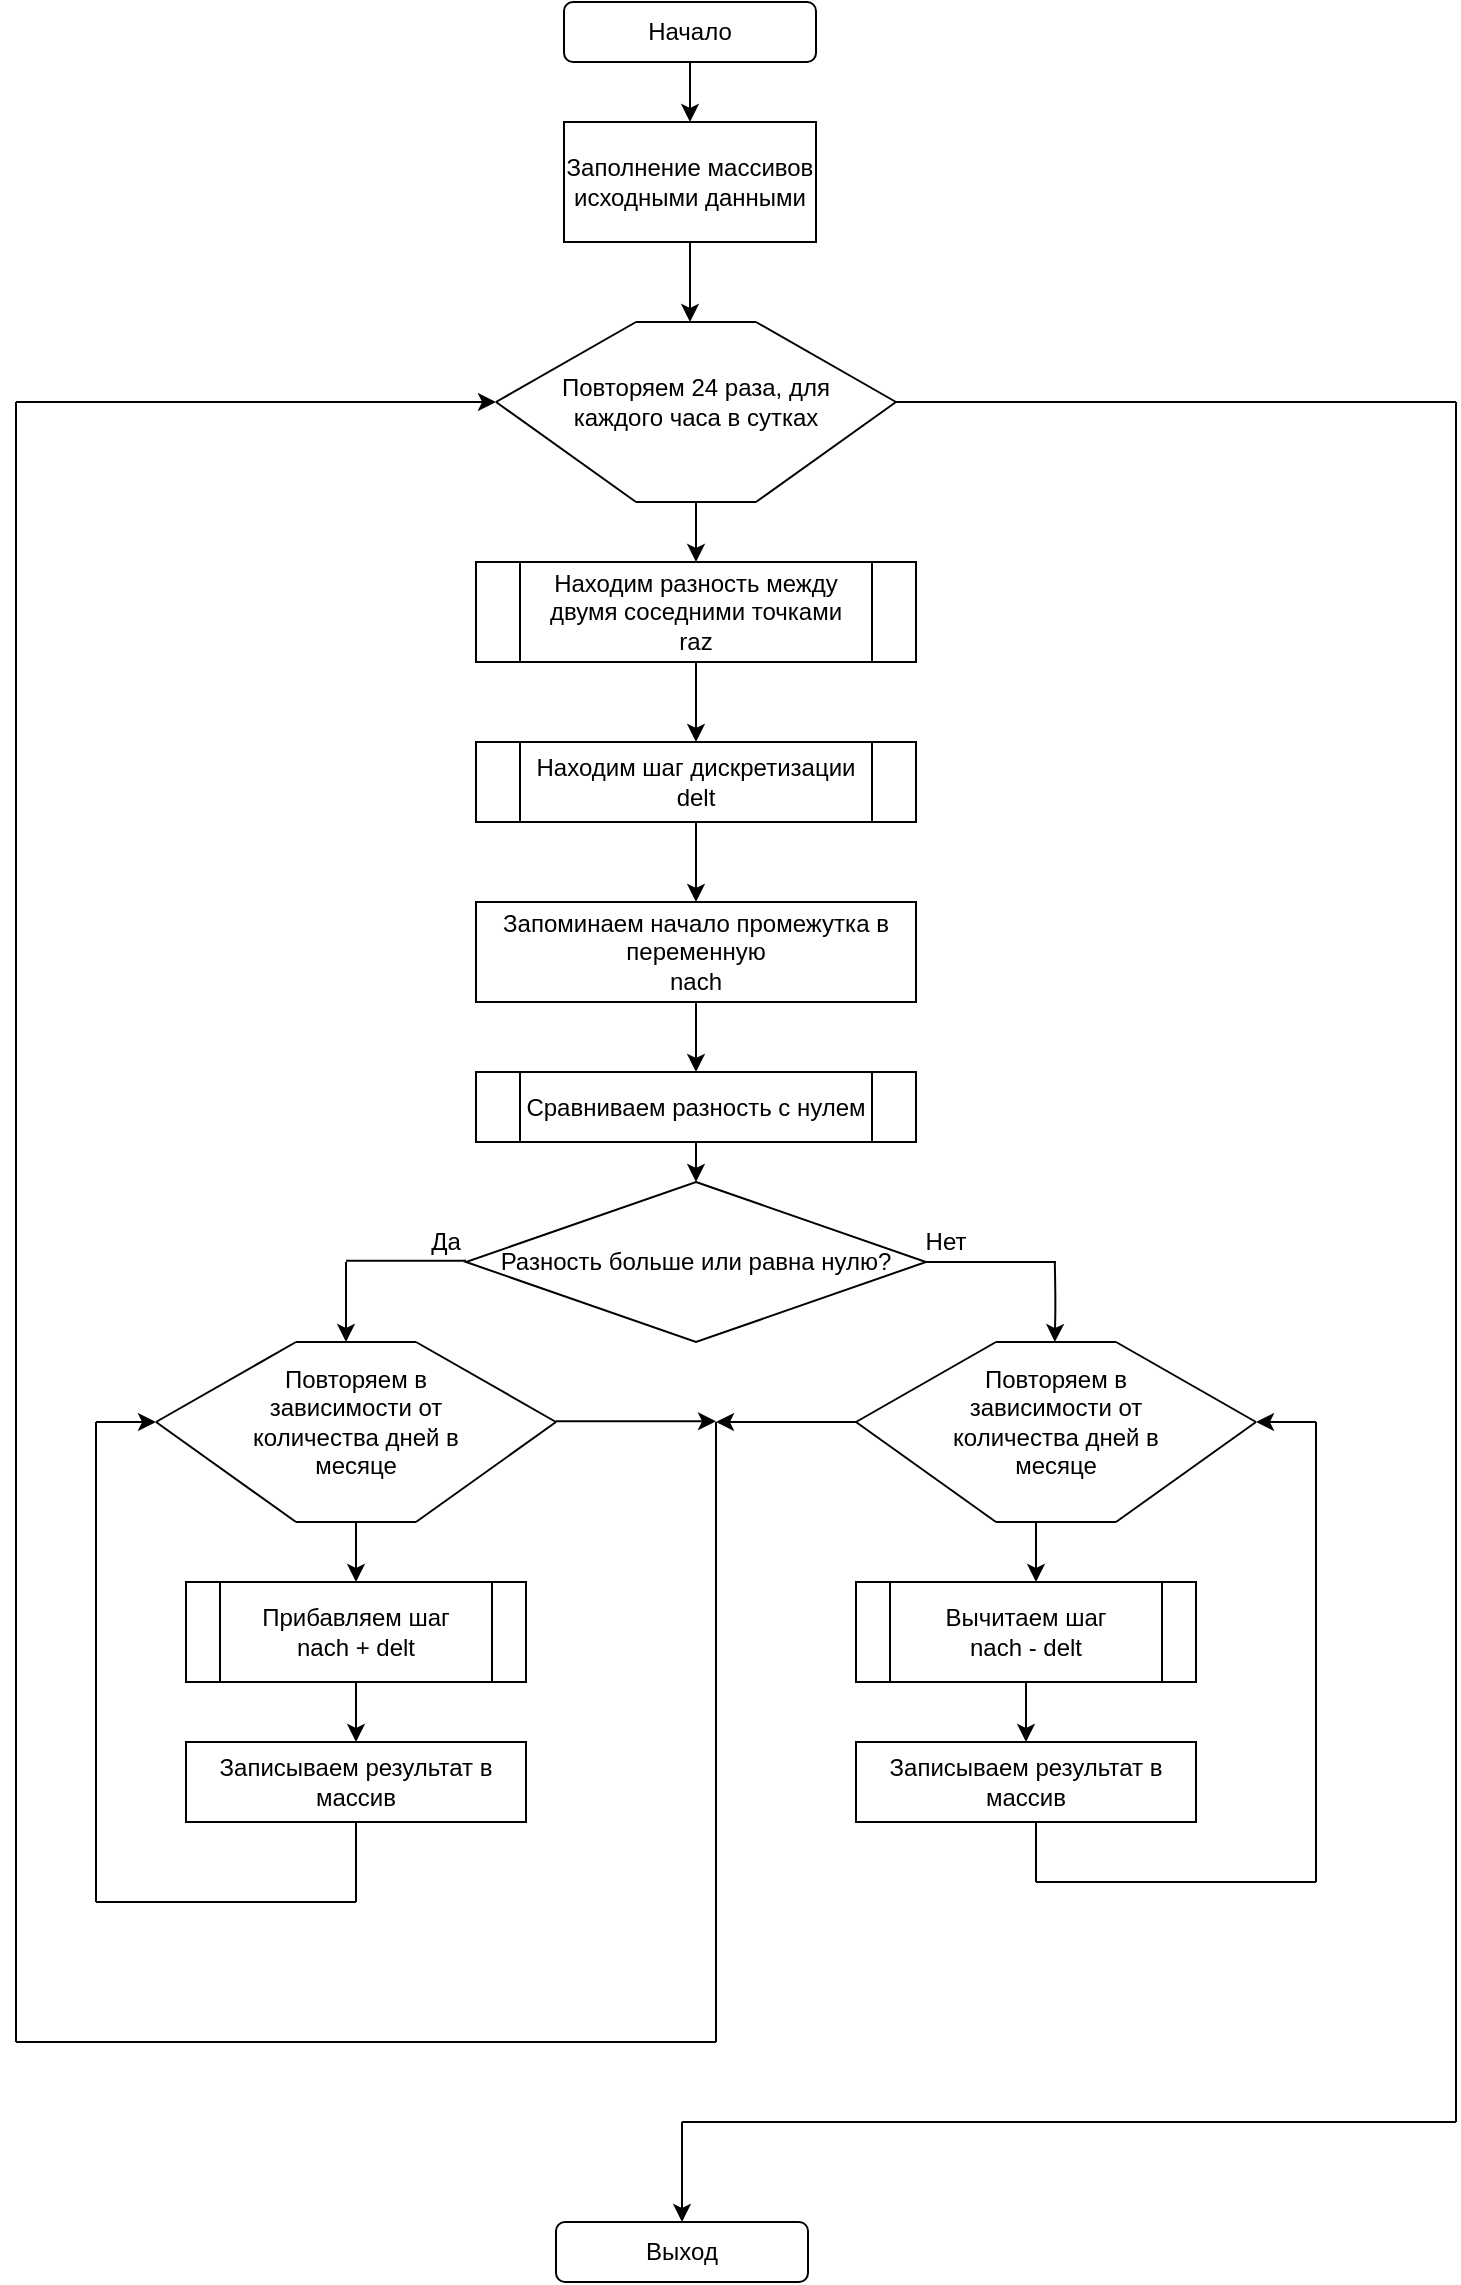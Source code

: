 <mxfile version="14.7.2" type="github">
  <diagram id="hwC4SEaQMCPyBl5hRSAV" name="Page-1">
    <mxGraphModel dx="1483" dy="783" grid="1" gridSize="10" guides="1" tooltips="1" connect="1" arrows="1" fold="1" page="1" pageScale="1" pageWidth="827" pageHeight="1169" math="0" shadow="0">
      <root>
        <mxCell id="0" />
        <mxCell id="1" parent="0" />
        <mxCell id="O2SbVEeWKp02B8JiuFix-11" style="edgeStyle=orthogonalEdgeStyle;rounded=0;orthogonalLoop=1;jettySize=auto;html=1;exitX=0.5;exitY=1;exitDx=0;exitDy=0;entryX=0.5;entryY=0;entryDx=0;entryDy=0;" edge="1" parent="1" source="O2SbVEeWKp02B8JiuFix-1" target="O2SbVEeWKp02B8JiuFix-3">
          <mxGeometry relative="1" as="geometry" />
        </mxCell>
        <mxCell id="O2SbVEeWKp02B8JiuFix-1" value="Начало" style="rounded=1;whiteSpace=wrap;html=1;" vertex="1" parent="1">
          <mxGeometry x="354" y="20" width="126" height="30" as="geometry" />
        </mxCell>
        <mxCell id="O2SbVEeWKp02B8JiuFix-2" value="Выход" style="rounded=1;whiteSpace=wrap;html=1;" vertex="1" parent="1">
          <mxGeometry x="350" y="1130" width="126" height="30" as="geometry" />
        </mxCell>
        <mxCell id="O2SbVEeWKp02B8JiuFix-12" style="edgeStyle=orthogonalEdgeStyle;rounded=0;orthogonalLoop=1;jettySize=auto;html=1;exitX=0.5;exitY=1;exitDx=0;exitDy=0;" edge="1" parent="1" source="O2SbVEeWKp02B8JiuFix-3">
          <mxGeometry relative="1" as="geometry">
            <mxPoint x="417" y="180" as="targetPoint" />
          </mxGeometry>
        </mxCell>
        <mxCell id="O2SbVEeWKp02B8JiuFix-3" value="Заполнение массивов исходными данными" style="rounded=0;whiteSpace=wrap;html=1;" vertex="1" parent="1">
          <mxGeometry x="354" y="80" width="126" height="60" as="geometry" />
        </mxCell>
        <mxCell id="O2SbVEeWKp02B8JiuFix-4" value="" style="endArrow=none;html=1;" edge="1" parent="1">
          <mxGeometry width="50" height="50" relative="1" as="geometry">
            <mxPoint x="390" y="180" as="sourcePoint" />
            <mxPoint x="450" y="180" as="targetPoint" />
          </mxGeometry>
        </mxCell>
        <mxCell id="O2SbVEeWKp02B8JiuFix-5" value="" style="endArrow=none;html=1;" edge="1" parent="1">
          <mxGeometry width="50" height="50" relative="1" as="geometry">
            <mxPoint x="390" y="180" as="sourcePoint" />
            <mxPoint x="320" y="220" as="targetPoint" />
          </mxGeometry>
        </mxCell>
        <mxCell id="O2SbVEeWKp02B8JiuFix-6" value="" style="endArrow=none;html=1;" edge="1" parent="1">
          <mxGeometry width="50" height="50" relative="1" as="geometry">
            <mxPoint x="450" y="180" as="sourcePoint" />
            <mxPoint x="520" y="220" as="targetPoint" />
          </mxGeometry>
        </mxCell>
        <mxCell id="O2SbVEeWKp02B8JiuFix-7" value="" style="endArrow=none;html=1;" edge="1" parent="1">
          <mxGeometry width="50" height="50" relative="1" as="geometry">
            <mxPoint x="320" y="220" as="sourcePoint" />
            <mxPoint x="390" y="270" as="targetPoint" />
          </mxGeometry>
        </mxCell>
        <mxCell id="O2SbVEeWKp02B8JiuFix-8" value="" style="endArrow=none;html=1;" edge="1" parent="1">
          <mxGeometry width="50" height="50" relative="1" as="geometry">
            <mxPoint x="390" y="270" as="sourcePoint" />
            <mxPoint x="450" y="270" as="targetPoint" />
          </mxGeometry>
        </mxCell>
        <mxCell id="O2SbVEeWKp02B8JiuFix-9" value="" style="endArrow=none;html=1;" edge="1" parent="1">
          <mxGeometry width="50" height="50" relative="1" as="geometry">
            <mxPoint x="450" y="270" as="sourcePoint" />
            <mxPoint x="520" y="220" as="targetPoint" />
          </mxGeometry>
        </mxCell>
        <mxCell id="O2SbVEeWKp02B8JiuFix-10" value="Повторяем 24 раза, для каждого часа в сутках" style="text;html=1;strokeColor=none;fillColor=none;align=center;verticalAlign=middle;whiteSpace=wrap;rounded=0;" vertex="1" parent="1">
          <mxGeometry x="350" y="210" width="140" height="20" as="geometry" />
        </mxCell>
        <mxCell id="O2SbVEeWKp02B8JiuFix-13" value="" style="endArrow=classic;html=1;" edge="1" parent="1">
          <mxGeometry width="50" height="50" relative="1" as="geometry">
            <mxPoint x="420" y="270" as="sourcePoint" />
            <mxPoint x="420" y="300" as="targetPoint" />
          </mxGeometry>
        </mxCell>
        <mxCell id="O2SbVEeWKp02B8JiuFix-14" value="" style="endArrow=none;html=1;" edge="1" parent="1">
          <mxGeometry width="50" height="50" relative="1" as="geometry">
            <mxPoint x="520" y="220" as="sourcePoint" />
            <mxPoint x="800" y="220" as="targetPoint" />
          </mxGeometry>
        </mxCell>
        <mxCell id="O2SbVEeWKp02B8JiuFix-16" value="" style="endArrow=none;html=1;" edge="1" parent="1">
          <mxGeometry width="50" height="50" relative="1" as="geometry">
            <mxPoint x="413" y="1080" as="sourcePoint" />
            <mxPoint x="800" y="1080" as="targetPoint" />
          </mxGeometry>
        </mxCell>
        <mxCell id="O2SbVEeWKp02B8JiuFix-17" value="" style="endArrow=classic;html=1;" edge="1" parent="1" target="O2SbVEeWKp02B8JiuFix-2">
          <mxGeometry width="50" height="50" relative="1" as="geometry">
            <mxPoint x="413" y="1080" as="sourcePoint" />
            <mxPoint x="470" y="670" as="targetPoint" />
          </mxGeometry>
        </mxCell>
        <mxCell id="O2SbVEeWKp02B8JiuFix-25" style="edgeStyle=orthogonalEdgeStyle;rounded=0;orthogonalLoop=1;jettySize=auto;html=1;exitX=0.5;exitY=1;exitDx=0;exitDy=0;entryX=0.5;entryY=0;entryDx=0;entryDy=0;" edge="1" parent="1" source="O2SbVEeWKp02B8JiuFix-21" target="O2SbVEeWKp02B8JiuFix-22">
          <mxGeometry relative="1" as="geometry" />
        </mxCell>
        <mxCell id="O2SbVEeWKp02B8JiuFix-21" value="&lt;span&gt;Находим разность между двумя соседними точками&lt;br&gt;raz&lt;br&gt;&lt;/span&gt;" style="shape=process;whiteSpace=wrap;html=1;backgroundOutline=1;" vertex="1" parent="1">
          <mxGeometry x="310" y="300" width="220" height="50" as="geometry" />
        </mxCell>
        <mxCell id="O2SbVEeWKp02B8JiuFix-26" style="edgeStyle=orthogonalEdgeStyle;rounded=0;orthogonalLoop=1;jettySize=auto;html=1;exitX=0.5;exitY=1;exitDx=0;exitDy=0;" edge="1" parent="1" source="O2SbVEeWKp02B8JiuFix-22" target="O2SbVEeWKp02B8JiuFix-24">
          <mxGeometry relative="1" as="geometry" />
        </mxCell>
        <mxCell id="O2SbVEeWKp02B8JiuFix-22" value="Находим шаг дискретизации&lt;br&gt;delt" style="shape=process;whiteSpace=wrap;html=1;backgroundOutline=1;" vertex="1" parent="1">
          <mxGeometry x="310" y="390" width="220" height="40" as="geometry" />
        </mxCell>
        <mxCell id="O2SbVEeWKp02B8JiuFix-37" style="edgeStyle=orthogonalEdgeStyle;rounded=0;orthogonalLoop=1;jettySize=auto;html=1;exitX=0.5;exitY=1;exitDx=0;exitDy=0;entryX=0.5;entryY=0;entryDx=0;entryDy=0;" edge="1" parent="1" source="O2SbVEeWKp02B8JiuFix-23" target="O2SbVEeWKp02B8JiuFix-28">
          <mxGeometry relative="1" as="geometry" />
        </mxCell>
        <mxCell id="O2SbVEeWKp02B8JiuFix-23" value="Сравниваем разность с нулем" style="shape=process;whiteSpace=wrap;html=1;backgroundOutline=1;" vertex="1" parent="1">
          <mxGeometry x="310" y="555" width="220" height="35" as="geometry" />
        </mxCell>
        <mxCell id="O2SbVEeWKp02B8JiuFix-27" style="edgeStyle=orthogonalEdgeStyle;rounded=0;orthogonalLoop=1;jettySize=auto;html=1;exitX=0.5;exitY=1;exitDx=0;exitDy=0;entryX=0.5;entryY=0;entryDx=0;entryDy=0;" edge="1" parent="1" source="O2SbVEeWKp02B8JiuFix-24" target="O2SbVEeWKp02B8JiuFix-23">
          <mxGeometry relative="1" as="geometry" />
        </mxCell>
        <mxCell id="O2SbVEeWKp02B8JiuFix-24" value="Запоминаем начало промежутка в переменную&lt;br&gt;nach" style="rounded=0;whiteSpace=wrap;html=1;" vertex="1" parent="1">
          <mxGeometry x="310" y="470" width="220" height="50" as="geometry" />
        </mxCell>
        <mxCell id="O2SbVEeWKp02B8JiuFix-28" value="Разность больше или равна нулю?" style="rhombus;whiteSpace=wrap;html=1;" vertex="1" parent="1">
          <mxGeometry x="305" y="610" width="230" height="80" as="geometry" />
        </mxCell>
        <mxCell id="O2SbVEeWKp02B8JiuFix-66" style="edgeStyle=orthogonalEdgeStyle;rounded=0;orthogonalLoop=1;jettySize=auto;html=1;exitX=0.5;exitY=1;exitDx=0;exitDy=0;entryX=0.5;entryY=0;entryDx=0;entryDy=0;" edge="1" parent="1" source="O2SbVEeWKp02B8JiuFix-29" target="O2SbVEeWKp02B8JiuFix-65">
          <mxGeometry relative="1" as="geometry" />
        </mxCell>
        <mxCell id="O2SbVEeWKp02B8JiuFix-29" value="&lt;span&gt;Прибавляем шаг&lt;/span&gt;&lt;br&gt;&lt;span&gt;nach + delt&lt;/span&gt;" style="shape=process;whiteSpace=wrap;html=1;backgroundOutline=1;" vertex="1" parent="1">
          <mxGeometry x="165" y="810" width="170" height="50" as="geometry" />
        </mxCell>
        <mxCell id="O2SbVEeWKp02B8JiuFix-72" style="edgeStyle=orthogonalEdgeStyle;rounded=0;orthogonalLoop=1;jettySize=auto;html=1;exitX=0.5;exitY=1;exitDx=0;exitDy=0;entryX=0.5;entryY=0;entryDx=0;entryDy=0;" edge="1" parent="1" source="O2SbVEeWKp02B8JiuFix-30" target="O2SbVEeWKp02B8JiuFix-70">
          <mxGeometry relative="1" as="geometry" />
        </mxCell>
        <mxCell id="O2SbVEeWKp02B8JiuFix-30" value="Вычитаем шаг&lt;br&gt;nach - delt" style="shape=process;whiteSpace=wrap;html=1;backgroundOutline=1;" vertex="1" parent="1">
          <mxGeometry x="500" y="810" width="170" height="50" as="geometry" />
        </mxCell>
        <mxCell id="O2SbVEeWKp02B8JiuFix-31" value="" style="endArrow=none;html=1;" edge="1" parent="1">
          <mxGeometry width="50" height="50" relative="1" as="geometry">
            <mxPoint x="535" y="650" as="sourcePoint" />
            <mxPoint x="600" y="650" as="targetPoint" />
          </mxGeometry>
        </mxCell>
        <mxCell id="O2SbVEeWKp02B8JiuFix-32" value="" style="endArrow=none;html=1;" edge="1" parent="1">
          <mxGeometry width="50" height="50" relative="1" as="geometry">
            <mxPoint x="245" y="649.41" as="sourcePoint" />
            <mxPoint x="305" y="649.41" as="targetPoint" />
          </mxGeometry>
        </mxCell>
        <mxCell id="O2SbVEeWKp02B8JiuFix-33" value="" style="endArrow=classic;html=1;" edge="1" parent="1">
          <mxGeometry width="50" height="50" relative="1" as="geometry">
            <mxPoint x="599.41" y="650" as="sourcePoint" />
            <mxPoint x="599.41" y="690" as="targetPoint" />
            <Array as="points">
              <mxPoint x="599.75" y="670" />
            </Array>
          </mxGeometry>
        </mxCell>
        <mxCell id="O2SbVEeWKp02B8JiuFix-34" value="" style="endArrow=classic;html=1;entryX=0.5;entryY=0;entryDx=0;entryDy=0;" edge="1" parent="1">
          <mxGeometry width="50" height="50" relative="1" as="geometry">
            <mxPoint x="245" y="650" as="sourcePoint" />
            <mxPoint x="245" y="690" as="targetPoint" />
          </mxGeometry>
        </mxCell>
        <mxCell id="O2SbVEeWKp02B8JiuFix-35" value="Нет" style="text;html=1;strokeColor=none;fillColor=none;align=center;verticalAlign=middle;whiteSpace=wrap;rounded=0;" vertex="1" parent="1">
          <mxGeometry x="525" y="630" width="40" height="20" as="geometry" />
        </mxCell>
        <mxCell id="O2SbVEeWKp02B8JiuFix-36" value="Да" style="text;html=1;strokeColor=none;fillColor=none;align=center;verticalAlign=middle;whiteSpace=wrap;rounded=0;" vertex="1" parent="1">
          <mxGeometry x="275" y="630" width="40" height="20" as="geometry" />
        </mxCell>
        <mxCell id="O2SbVEeWKp02B8JiuFix-40" value="" style="endArrow=none;html=1;exitX=0.5;exitY=1;exitDx=0;exitDy=0;" edge="1" parent="1">
          <mxGeometry width="50" height="50" relative="1" as="geometry">
            <mxPoint x="730.0" y="730" as="sourcePoint" />
            <mxPoint x="730" y="960" as="targetPoint" />
          </mxGeometry>
        </mxCell>
        <mxCell id="O2SbVEeWKp02B8JiuFix-41" value="" style="endArrow=classic;html=1;" edge="1" parent="1">
          <mxGeometry width="50" height="50" relative="1" as="geometry">
            <mxPoint x="350" y="729.66" as="sourcePoint" />
            <mxPoint x="430" y="729.66" as="targetPoint" />
          </mxGeometry>
        </mxCell>
        <mxCell id="O2SbVEeWKp02B8JiuFix-42" value="" style="endArrow=classic;html=1;" edge="1" parent="1">
          <mxGeometry width="50" height="50" relative="1" as="geometry">
            <mxPoint x="500" y="730" as="sourcePoint" />
            <mxPoint x="430" y="730" as="targetPoint" />
          </mxGeometry>
        </mxCell>
        <mxCell id="O2SbVEeWKp02B8JiuFix-44" value="" style="endArrow=classic;html=1;" edge="1" parent="1">
          <mxGeometry width="50" height="50" relative="1" as="geometry">
            <mxPoint x="730" y="730" as="sourcePoint" />
            <mxPoint x="700" y="730" as="targetPoint" />
          </mxGeometry>
        </mxCell>
        <mxCell id="O2SbVEeWKp02B8JiuFix-45" value="" style="endArrow=classic;html=1;" edge="1" parent="1">
          <mxGeometry width="50" height="50" relative="1" as="geometry">
            <mxPoint x="80" y="220" as="sourcePoint" />
            <mxPoint x="320" y="220" as="targetPoint" />
            <Array as="points" />
          </mxGeometry>
        </mxCell>
        <mxCell id="O2SbVEeWKp02B8JiuFix-46" value="" style="endArrow=none;html=1;exitX=0.5;exitY=1;exitDx=0;exitDy=0;" edge="1" parent="1">
          <mxGeometry width="50" height="50" relative="1" as="geometry">
            <mxPoint x="590" y="930" as="sourcePoint" />
            <mxPoint x="590" y="960" as="targetPoint" />
          </mxGeometry>
        </mxCell>
        <mxCell id="O2SbVEeWKp02B8JiuFix-47" value="" style="endArrow=none;html=1;" edge="1" parent="1">
          <mxGeometry width="50" height="50" relative="1" as="geometry">
            <mxPoint x="730" y="960" as="sourcePoint" />
            <mxPoint x="590" y="960" as="targetPoint" />
          </mxGeometry>
        </mxCell>
        <mxCell id="O2SbVEeWKp02B8JiuFix-48" value="" style="endArrow=none;html=1;" edge="1" parent="1">
          <mxGeometry width="50" height="50" relative="1" as="geometry">
            <mxPoint x="80" y="1040" as="sourcePoint" />
            <mxPoint x="80" y="220" as="targetPoint" />
          </mxGeometry>
        </mxCell>
        <mxCell id="O2SbVEeWKp02B8JiuFix-49" value="" style="endArrow=none;html=1;" edge="1" parent="1">
          <mxGeometry width="50" height="50" relative="1" as="geometry">
            <mxPoint x="220" y="690" as="sourcePoint" />
            <mxPoint x="280" y="690" as="targetPoint" />
          </mxGeometry>
        </mxCell>
        <mxCell id="O2SbVEeWKp02B8JiuFix-50" value="" style="endArrow=none;html=1;" edge="1" parent="1">
          <mxGeometry width="50" height="50" relative="1" as="geometry">
            <mxPoint x="220" y="690" as="sourcePoint" />
            <mxPoint x="150" y="730" as="targetPoint" />
          </mxGeometry>
        </mxCell>
        <mxCell id="O2SbVEeWKp02B8JiuFix-51" value="" style="endArrow=none;html=1;" edge="1" parent="1">
          <mxGeometry width="50" height="50" relative="1" as="geometry">
            <mxPoint x="280" y="690" as="sourcePoint" />
            <mxPoint x="350" y="730" as="targetPoint" />
          </mxGeometry>
        </mxCell>
        <mxCell id="O2SbVEeWKp02B8JiuFix-52" value="" style="endArrow=none;html=1;" edge="1" parent="1">
          <mxGeometry width="50" height="50" relative="1" as="geometry">
            <mxPoint x="150" y="730" as="sourcePoint" />
            <mxPoint x="220" y="780" as="targetPoint" />
          </mxGeometry>
        </mxCell>
        <mxCell id="O2SbVEeWKp02B8JiuFix-53" value="" style="endArrow=none;html=1;" edge="1" parent="1">
          <mxGeometry width="50" height="50" relative="1" as="geometry">
            <mxPoint x="220" y="780" as="sourcePoint" />
            <mxPoint x="280" y="780" as="targetPoint" />
          </mxGeometry>
        </mxCell>
        <mxCell id="O2SbVEeWKp02B8JiuFix-54" value="" style="endArrow=none;html=1;" edge="1" parent="1">
          <mxGeometry width="50" height="50" relative="1" as="geometry">
            <mxPoint x="280" y="780" as="sourcePoint" />
            <mxPoint x="350" y="730" as="targetPoint" />
          </mxGeometry>
        </mxCell>
        <mxCell id="O2SbVEeWKp02B8JiuFix-55" value="Повторяем в зависимости от количества дней в месяце" style="text;html=1;strokeColor=none;fillColor=none;align=center;verticalAlign=middle;whiteSpace=wrap;rounded=0;" vertex="1" parent="1">
          <mxGeometry x="180" y="720" width="140" height="20" as="geometry" />
        </mxCell>
        <mxCell id="O2SbVEeWKp02B8JiuFix-56" value="" style="endArrow=none;html=1;" edge="1" parent="1">
          <mxGeometry width="50" height="50" relative="1" as="geometry">
            <mxPoint x="570" y="690" as="sourcePoint" />
            <mxPoint x="630" y="690" as="targetPoint" />
          </mxGeometry>
        </mxCell>
        <mxCell id="O2SbVEeWKp02B8JiuFix-57" value="" style="endArrow=none;html=1;" edge="1" parent="1">
          <mxGeometry width="50" height="50" relative="1" as="geometry">
            <mxPoint x="570" y="690" as="sourcePoint" />
            <mxPoint x="500" y="730" as="targetPoint" />
          </mxGeometry>
        </mxCell>
        <mxCell id="O2SbVEeWKp02B8JiuFix-58" value="" style="endArrow=none;html=1;" edge="1" parent="1">
          <mxGeometry width="50" height="50" relative="1" as="geometry">
            <mxPoint x="630" y="690" as="sourcePoint" />
            <mxPoint x="700" y="730" as="targetPoint" />
          </mxGeometry>
        </mxCell>
        <mxCell id="O2SbVEeWKp02B8JiuFix-59" value="" style="endArrow=none;html=1;" edge="1" parent="1">
          <mxGeometry width="50" height="50" relative="1" as="geometry">
            <mxPoint x="500" y="730" as="sourcePoint" />
            <mxPoint x="570" y="780" as="targetPoint" />
          </mxGeometry>
        </mxCell>
        <mxCell id="O2SbVEeWKp02B8JiuFix-60" value="" style="endArrow=none;html=1;" edge="1" parent="1">
          <mxGeometry width="50" height="50" relative="1" as="geometry">
            <mxPoint x="570" y="780" as="sourcePoint" />
            <mxPoint x="630" y="780" as="targetPoint" />
          </mxGeometry>
        </mxCell>
        <mxCell id="O2SbVEeWKp02B8JiuFix-61" value="" style="endArrow=none;html=1;" edge="1" parent="1">
          <mxGeometry width="50" height="50" relative="1" as="geometry">
            <mxPoint x="630" y="780" as="sourcePoint" />
            <mxPoint x="700" y="730" as="targetPoint" />
          </mxGeometry>
        </mxCell>
        <mxCell id="O2SbVEeWKp02B8JiuFix-62" value="Повторяем в зависимости от количества дней в месяце" style="text;html=1;strokeColor=none;fillColor=none;align=center;verticalAlign=middle;whiteSpace=wrap;rounded=0;" vertex="1" parent="1">
          <mxGeometry x="530" y="720" width="140" height="20" as="geometry" />
        </mxCell>
        <mxCell id="O2SbVEeWKp02B8JiuFix-63" value="" style="endArrow=classic;html=1;" edge="1" parent="1">
          <mxGeometry width="50" height="50" relative="1" as="geometry">
            <mxPoint x="120" y="730" as="sourcePoint" />
            <mxPoint x="150" y="730" as="targetPoint" />
          </mxGeometry>
        </mxCell>
        <mxCell id="O2SbVEeWKp02B8JiuFix-64" value="" style="endArrow=classic;html=1;" edge="1" parent="1">
          <mxGeometry width="50" height="50" relative="1" as="geometry">
            <mxPoint x="250" y="780" as="sourcePoint" />
            <mxPoint x="250" y="810" as="targetPoint" />
          </mxGeometry>
        </mxCell>
        <mxCell id="O2SbVEeWKp02B8JiuFix-65" value="Записываем результат в массив" style="rounded=0;whiteSpace=wrap;html=1;" vertex="1" parent="1">
          <mxGeometry x="165" y="890" width="170" height="40" as="geometry" />
        </mxCell>
        <mxCell id="O2SbVEeWKp02B8JiuFix-67" value="" style="endArrow=none;html=1;" edge="1" parent="1">
          <mxGeometry width="50" height="50" relative="1" as="geometry">
            <mxPoint x="120" y="970" as="sourcePoint" />
            <mxPoint x="250" y="970" as="targetPoint" />
          </mxGeometry>
        </mxCell>
        <mxCell id="O2SbVEeWKp02B8JiuFix-68" value="" style="endArrow=none;html=1;" edge="1" parent="1">
          <mxGeometry width="50" height="50" relative="1" as="geometry">
            <mxPoint x="120" y="970" as="sourcePoint" />
            <mxPoint x="120" y="730" as="targetPoint" />
          </mxGeometry>
        </mxCell>
        <mxCell id="O2SbVEeWKp02B8JiuFix-69" value="" style="endArrow=none;html=1;exitX=0.5;exitY=1;exitDx=0;exitDy=0;" edge="1" parent="1" source="O2SbVEeWKp02B8JiuFix-65">
          <mxGeometry width="50" height="50" relative="1" as="geometry">
            <mxPoint x="280" y="920" as="sourcePoint" />
            <mxPoint x="250" y="970" as="targetPoint" />
          </mxGeometry>
        </mxCell>
        <mxCell id="O2SbVEeWKp02B8JiuFix-70" value="Записываем результат в массив" style="rounded=0;whiteSpace=wrap;html=1;" vertex="1" parent="1">
          <mxGeometry x="500" y="890" width="170" height="40" as="geometry" />
        </mxCell>
        <mxCell id="O2SbVEeWKp02B8JiuFix-71" value="" style="endArrow=classic;html=1;" edge="1" parent="1">
          <mxGeometry width="50" height="50" relative="1" as="geometry">
            <mxPoint x="590.0" y="780" as="sourcePoint" />
            <mxPoint x="590.0" y="810" as="targetPoint" />
          </mxGeometry>
        </mxCell>
        <mxCell id="O2SbVEeWKp02B8JiuFix-77" value="" style="endArrow=none;html=1;" edge="1" parent="1">
          <mxGeometry width="50" height="50" relative="1" as="geometry">
            <mxPoint x="430" y="1040" as="sourcePoint" />
            <mxPoint x="430" y="730" as="targetPoint" />
          </mxGeometry>
        </mxCell>
        <mxCell id="O2SbVEeWKp02B8JiuFix-78" value="" style="endArrow=none;html=1;" edge="1" parent="1">
          <mxGeometry width="50" height="50" relative="1" as="geometry">
            <mxPoint x="430" y="1040" as="sourcePoint" />
            <mxPoint x="80" y="1040" as="targetPoint" />
          </mxGeometry>
        </mxCell>
        <mxCell id="O2SbVEeWKp02B8JiuFix-79" value="" style="endArrow=none;html=1;" edge="1" parent="1">
          <mxGeometry width="50" height="50" relative="1" as="geometry">
            <mxPoint x="800" y="1080" as="sourcePoint" />
            <mxPoint x="800" y="220" as="targetPoint" />
          </mxGeometry>
        </mxCell>
      </root>
    </mxGraphModel>
  </diagram>
</mxfile>
